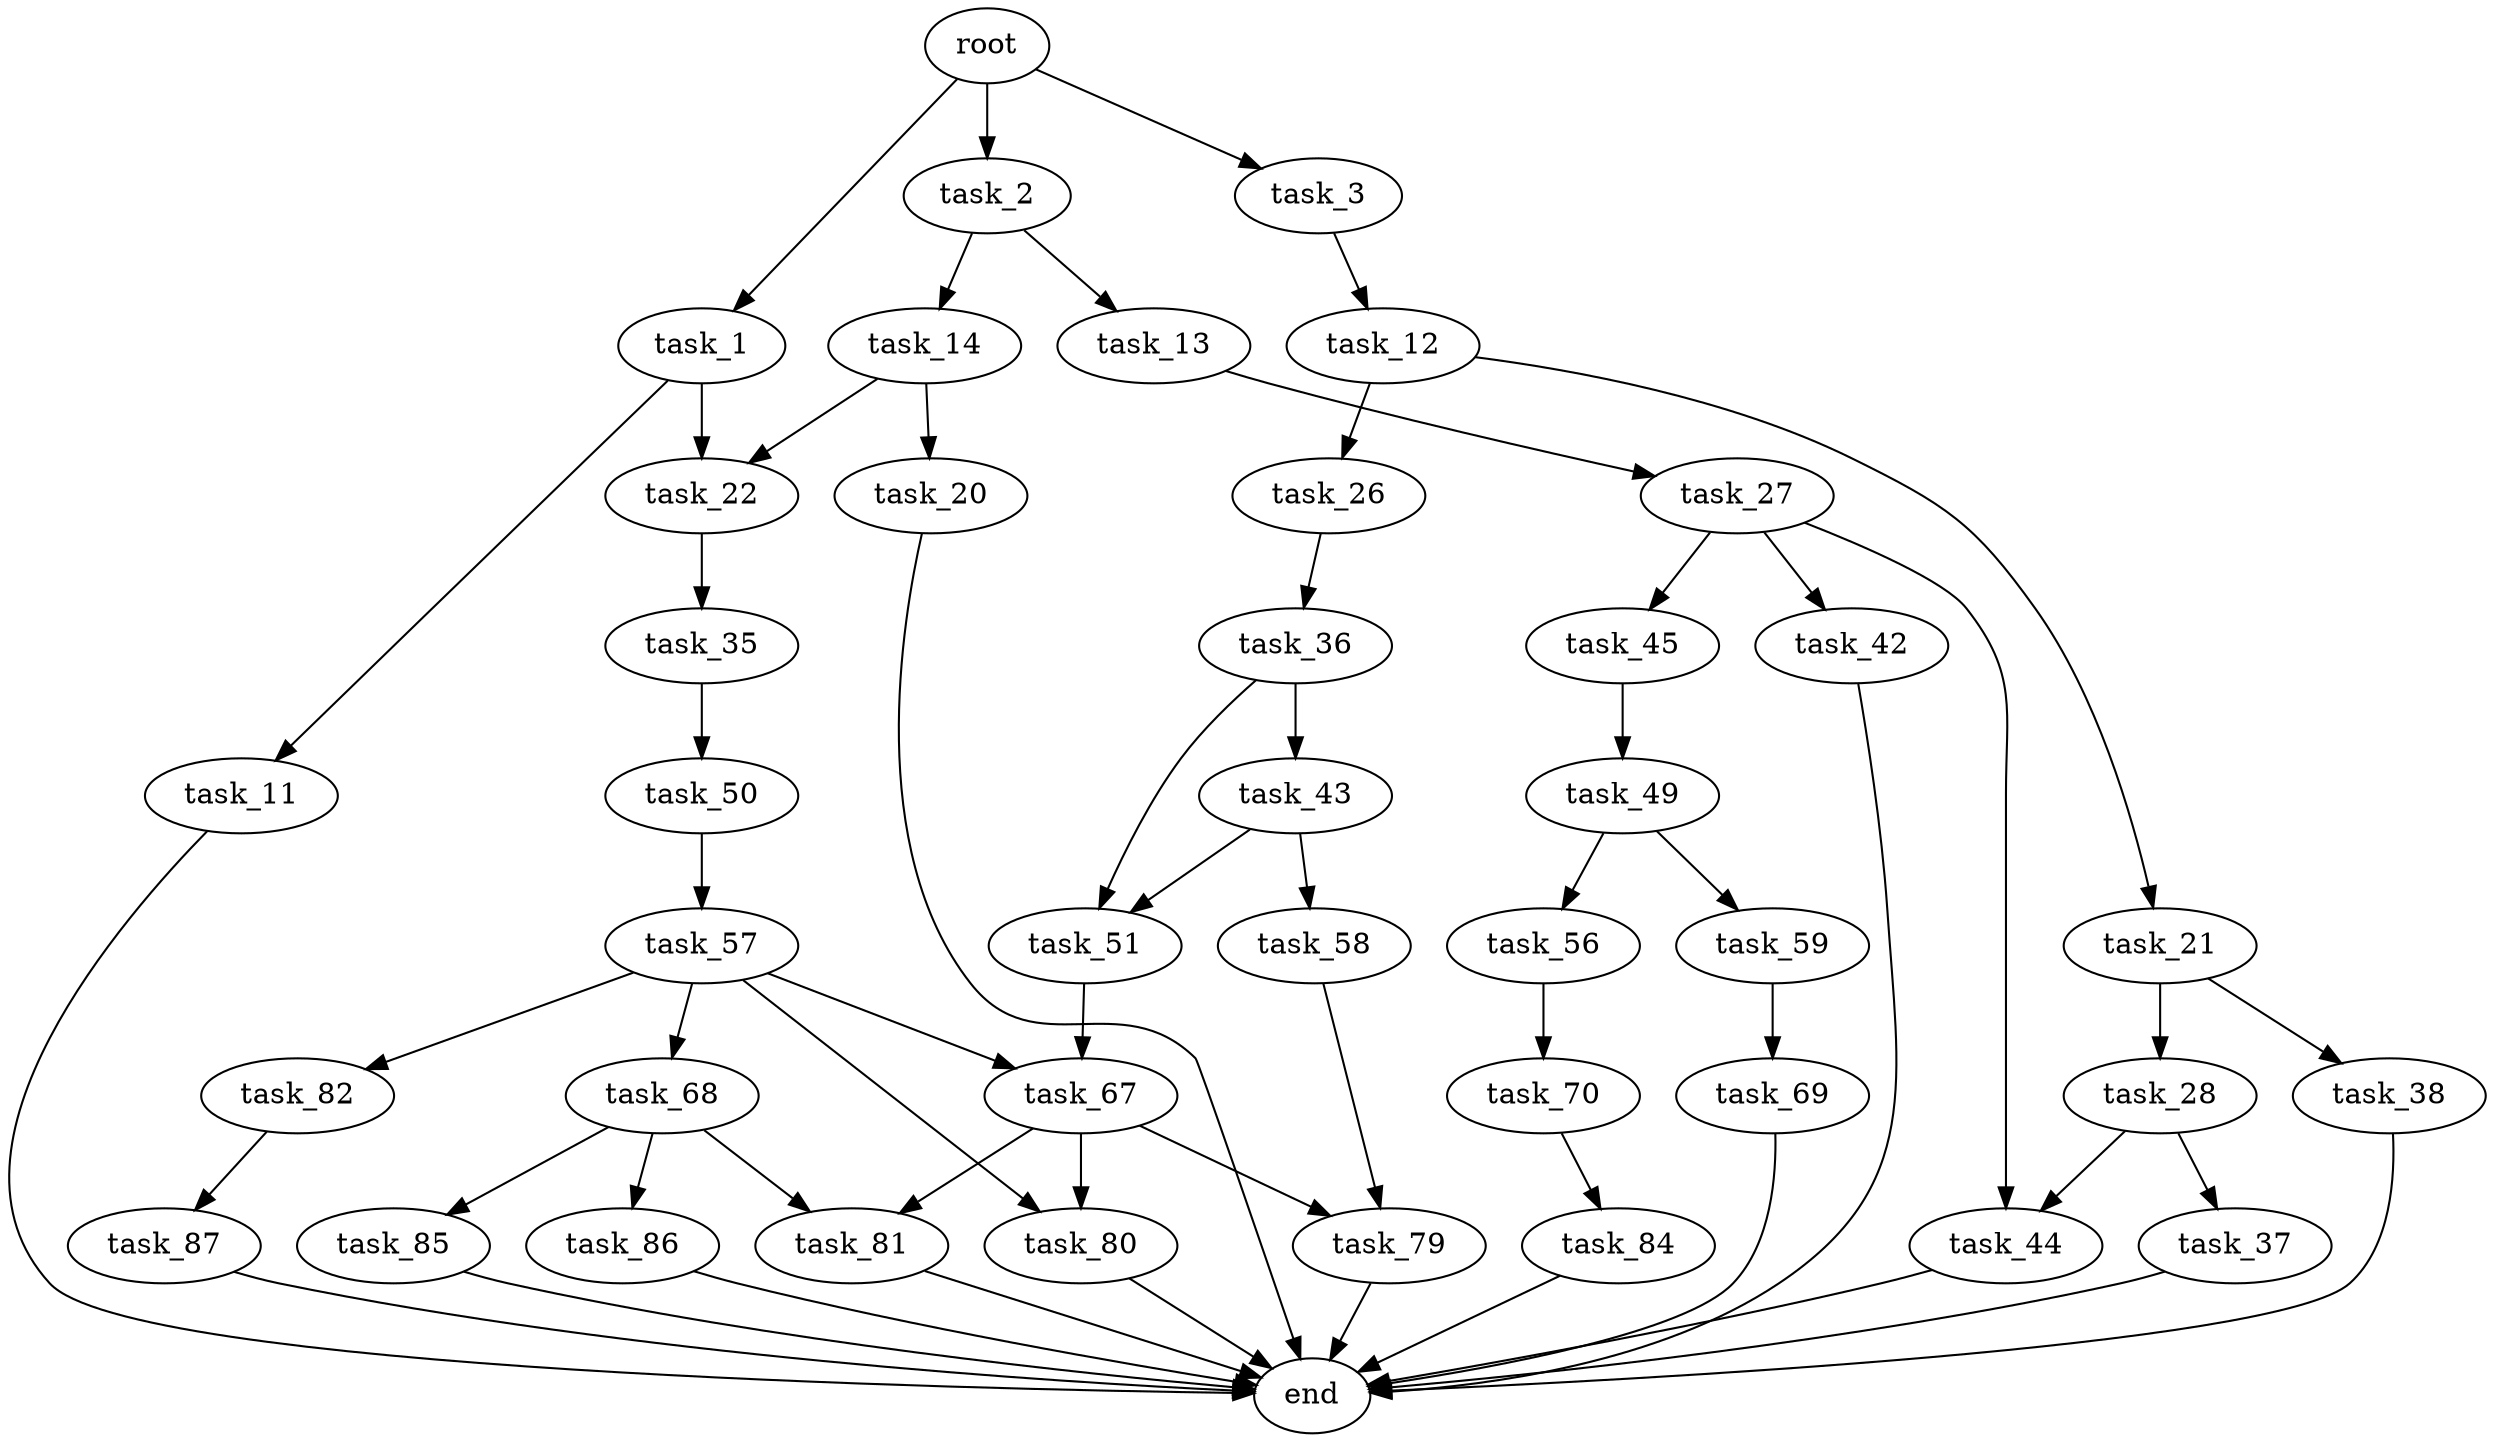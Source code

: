 digraph G {
  root [size="0.000000"];
  task_1 [size="39506779534.000000"];
  task_2 [size="31992440950.000000"];
  task_3 [size="63514389192.000000"];
  task_11 [size="401866571970.000000"];
  task_12 [size="992106241.000000"];
  task_13 [size="68719476736.000000"];
  task_14 [size="122747059669.000000"];
  task_20 [size="231928233984.000000"];
  task_21 [size="11800775687.000000"];
  task_22 [size="18372717756.000000"];
  task_26 [size="42933773159.000000"];
  task_27 [size="134217728000.000000"];
  task_28 [size="8062711737.000000"];
  task_35 [size="20526626321.000000"];
  task_36 [size="29150132568.000000"];
  task_37 [size="1523949983.000000"];
  task_38 [size="549755813888.000000"];
  task_42 [size="782757789696.000000"];
  task_43 [size="782757789696.000000"];
  task_44 [size="39238574169.000000"];
  task_45 [size="628086661018.000000"];
  task_49 [size="8879073361.000000"];
  task_50 [size="25634622994.000000"];
  task_51 [size="549755813888.000000"];
  task_56 [size="9691407901.000000"];
  task_57 [size="37910556095.000000"];
  task_58 [size="134217728000.000000"];
  task_59 [size="65315625407.000000"];
  task_67 [size="40437987779.000000"];
  task_68 [size="68719476736.000000"];
  task_69 [size="10440424931.000000"];
  task_70 [size="8507806586.000000"];
  task_79 [size="4181890269.000000"];
  task_80 [size="19822495310.000000"];
  task_81 [size="525175515684.000000"];
  task_82 [size="22847206579.000000"];
  task_84 [size="11051226101.000000"];
  task_85 [size="4121893725.000000"];
  task_86 [size="32555050903.000000"];
  task_87 [size="2610048851.000000"];
  end [size="0.000000"];

  root -> task_1 [size="1.000000"];
  root -> task_2 [size="1.000000"];
  root -> task_3 [size="1.000000"];
  task_1 -> task_11 [size="75497472.000000"];
  task_1 -> task_22 [size="75497472.000000"];
  task_2 -> task_13 [size="536870912.000000"];
  task_2 -> task_14 [size="536870912.000000"];
  task_3 -> task_12 [size="75497472.000000"];
  task_11 -> end [size="1.000000"];
  task_12 -> task_21 [size="33554432.000000"];
  task_12 -> task_26 [size="33554432.000000"];
  task_13 -> task_27 [size="134217728.000000"];
  task_14 -> task_20 [size="209715200.000000"];
  task_14 -> task_22 [size="209715200.000000"];
  task_20 -> end [size="1.000000"];
  task_21 -> task_28 [size="209715200.000000"];
  task_21 -> task_38 [size="209715200.000000"];
  task_22 -> task_35 [size="536870912.000000"];
  task_26 -> task_36 [size="33554432.000000"];
  task_27 -> task_42 [size="209715200.000000"];
  task_27 -> task_44 [size="209715200.000000"];
  task_27 -> task_45 [size="209715200.000000"];
  task_28 -> task_37 [size="209715200.000000"];
  task_28 -> task_44 [size="209715200.000000"];
  task_35 -> task_50 [size="411041792.000000"];
  task_36 -> task_43 [size="536870912.000000"];
  task_36 -> task_51 [size="536870912.000000"];
  task_37 -> end [size="1.000000"];
  task_38 -> end [size="1.000000"];
  task_42 -> end [size="1.000000"];
  task_43 -> task_51 [size="679477248.000000"];
  task_43 -> task_58 [size="679477248.000000"];
  task_44 -> end [size="1.000000"];
  task_45 -> task_49 [size="536870912.000000"];
  task_49 -> task_56 [size="209715200.000000"];
  task_49 -> task_59 [size="209715200.000000"];
  task_50 -> task_57 [size="411041792.000000"];
  task_51 -> task_67 [size="536870912.000000"];
  task_56 -> task_70 [size="33554432.000000"];
  task_57 -> task_67 [size="33554432.000000"];
  task_57 -> task_68 [size="33554432.000000"];
  task_57 -> task_80 [size="33554432.000000"];
  task_57 -> task_82 [size="33554432.000000"];
  task_58 -> task_79 [size="209715200.000000"];
  task_59 -> task_69 [size="75497472.000000"];
  task_67 -> task_79 [size="838860800.000000"];
  task_67 -> task_80 [size="838860800.000000"];
  task_67 -> task_81 [size="838860800.000000"];
  task_68 -> task_81 [size="134217728.000000"];
  task_68 -> task_85 [size="134217728.000000"];
  task_68 -> task_86 [size="134217728.000000"];
  task_69 -> end [size="1.000000"];
  task_70 -> task_84 [size="33554432.000000"];
  task_79 -> end [size="1.000000"];
  task_80 -> end [size="1.000000"];
  task_81 -> end [size="1.000000"];
  task_82 -> task_87 [size="411041792.000000"];
  task_84 -> end [size="1.000000"];
  task_85 -> end [size="1.000000"];
  task_86 -> end [size="1.000000"];
  task_87 -> end [size="1.000000"];
}
